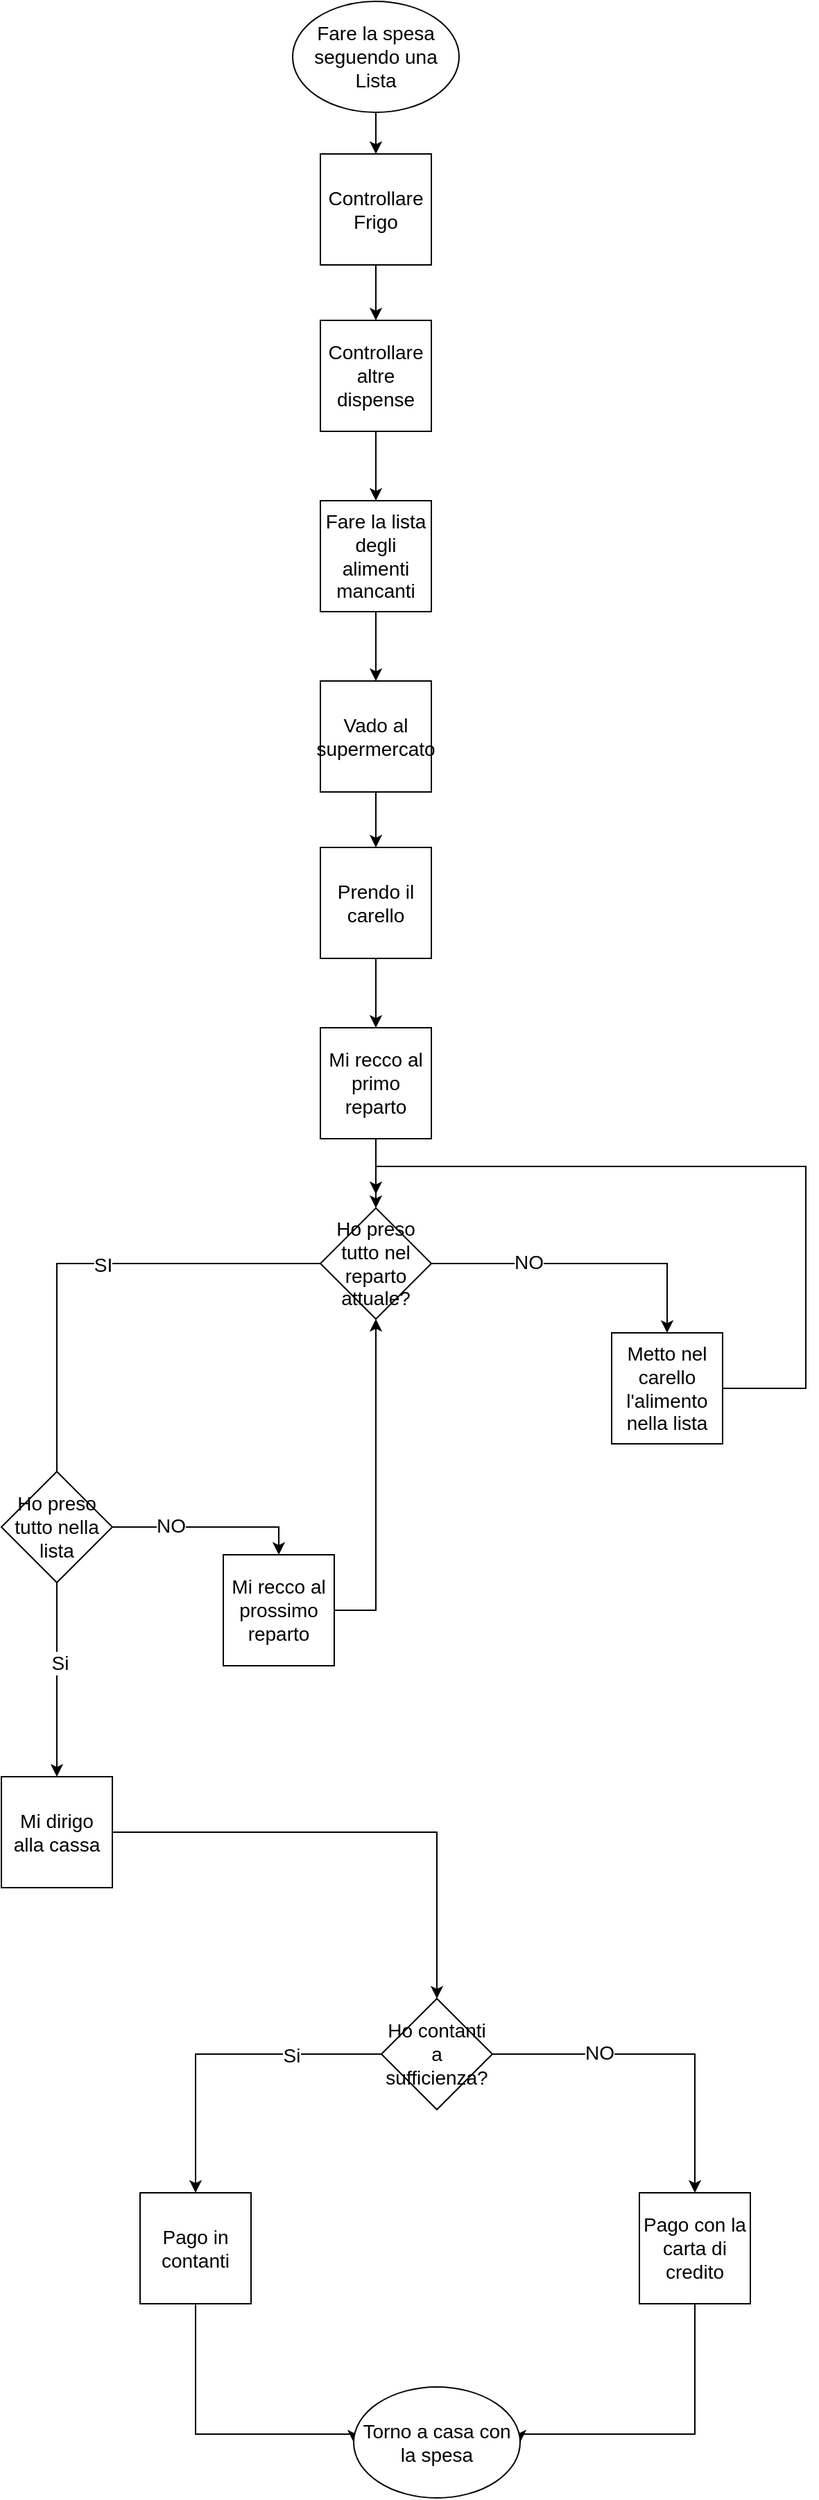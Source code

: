 <mxfile version="15.8.8" type="device"><diagram id="PnqkbB1UN9KIg1NE2jzI" name="Page-1"><mxGraphModel dx="1614" dy="880" grid="1" gridSize="10" guides="1" tooltips="1" connect="1" arrows="1" fold="1" page="1" pageScale="1" pageWidth="827" pageHeight="1169" math="0" shadow="0"><root><mxCell id="0"/><mxCell id="1" parent="0"/><mxCell id="1REvQm_Kcc4Ze5WrXS7j-5" value="" style="edgeStyle=orthogonalEdgeStyle;rounded=0;orthogonalLoop=1;jettySize=auto;html=1;fontSize=14;" edge="1" parent="1" source="1REvQm_Kcc4Ze5WrXS7j-3" target="1REvQm_Kcc4Ze5WrXS7j-4"><mxGeometry relative="1" as="geometry"/></mxCell><mxCell id="1REvQm_Kcc4Ze5WrXS7j-3" value="&lt;font style=&quot;font-size: 14px&quot;&gt;Fare la spesa seguendo una Lista&lt;br&gt;&lt;/font&gt;" style="ellipse;whiteSpace=wrap;html=1;fontSize=8;" vertex="1" parent="1"><mxGeometry x="330" width="120" height="80" as="geometry"/></mxCell><mxCell id="1REvQm_Kcc4Ze5WrXS7j-7" value="" style="edgeStyle=orthogonalEdgeStyle;rounded=0;orthogonalLoop=1;jettySize=auto;html=1;fontSize=14;" edge="1" parent="1" source="1REvQm_Kcc4Ze5WrXS7j-4" target="1REvQm_Kcc4Ze5WrXS7j-6"><mxGeometry relative="1" as="geometry"/></mxCell><mxCell id="1REvQm_Kcc4Ze5WrXS7j-4" value="Controllare Frigo" style="whiteSpace=wrap;html=1;aspect=fixed;fontSize=14;" vertex="1" parent="1"><mxGeometry x="350" y="110" width="80" height="80" as="geometry"/></mxCell><mxCell id="1REvQm_Kcc4Ze5WrXS7j-53" value="" style="edgeStyle=orthogonalEdgeStyle;rounded=0;orthogonalLoop=1;jettySize=auto;html=1;fontSize=14;" edge="1" parent="1" source="1REvQm_Kcc4Ze5WrXS7j-6"><mxGeometry relative="1" as="geometry"><mxPoint x="390" y="360" as="targetPoint"/></mxGeometry></mxCell><mxCell id="1REvQm_Kcc4Ze5WrXS7j-6" value="Controllare altre dispense" style="whiteSpace=wrap;html=1;aspect=fixed;fontSize=14;" vertex="1" parent="1"><mxGeometry x="350" y="230" width="80" height="80" as="geometry"/></mxCell><mxCell id="1REvQm_Kcc4Ze5WrXS7j-15" value="" style="edgeStyle=orthogonalEdgeStyle;rounded=0;orthogonalLoop=1;jettySize=auto;html=1;fontSize=14;" edge="1" parent="1"><mxGeometry relative="1" as="geometry"><mxPoint x="390" y="780" as="sourcePoint"/><mxPoint x="390" y="780" as="targetPoint"/></mxGeometry></mxCell><mxCell id="1REvQm_Kcc4Ze5WrXS7j-73" value="" style="edgeStyle=orthogonalEdgeStyle;rounded=0;orthogonalLoop=1;jettySize=auto;html=1;fontSize=14;" edge="1" parent="1" source="1REvQm_Kcc4Ze5WrXS7j-65"><mxGeometry relative="1" as="geometry"><mxPoint x="390" y="610" as="targetPoint"/></mxGeometry></mxCell><mxCell id="1REvQm_Kcc4Ze5WrXS7j-65" value="Vado al supermercato" style="whiteSpace=wrap;html=1;aspect=fixed;fontSize=14;" vertex="1" parent="1"><mxGeometry x="350" y="490" width="80" height="80" as="geometry"/></mxCell><mxCell id="1REvQm_Kcc4Ze5WrXS7j-70" value="" style="edgeStyle=orthogonalEdgeStyle;rounded=0;orthogonalLoop=1;jettySize=auto;html=1;fontSize=14;" edge="1" parent="1" source="1REvQm_Kcc4Ze5WrXS7j-69"><mxGeometry relative="1" as="geometry"><mxPoint x="390" y="490" as="targetPoint"/></mxGeometry></mxCell><mxCell id="1REvQm_Kcc4Ze5WrXS7j-69" value="Fare la lista degli alimenti mancanti" style="whiteSpace=wrap;html=1;aspect=fixed;fontSize=14;" vertex="1" parent="1"><mxGeometry x="350" y="360" width="80" height="80" as="geometry"/></mxCell><mxCell id="1REvQm_Kcc4Ze5WrXS7j-76" value="" style="edgeStyle=orthogonalEdgeStyle;rounded=0;orthogonalLoop=1;jettySize=auto;html=1;fontSize=14;" edge="1" parent="1" source="1REvQm_Kcc4Ze5WrXS7j-74" target="1REvQm_Kcc4Ze5WrXS7j-75"><mxGeometry relative="1" as="geometry"/></mxCell><mxCell id="1REvQm_Kcc4Ze5WrXS7j-74" value="Prendo il carello" style="whiteSpace=wrap;html=1;aspect=fixed;fontSize=14;" vertex="1" parent="1"><mxGeometry x="350" y="610" width="80" height="80" as="geometry"/></mxCell><mxCell id="1REvQm_Kcc4Ze5WrXS7j-78" value="" style="edgeStyle=orthogonalEdgeStyle;rounded=0;orthogonalLoop=1;jettySize=auto;html=1;fontSize=14;" edge="1" parent="1" source="1REvQm_Kcc4Ze5WrXS7j-75" target="1REvQm_Kcc4Ze5WrXS7j-77"><mxGeometry relative="1" as="geometry"/></mxCell><mxCell id="1REvQm_Kcc4Ze5WrXS7j-75" value="&lt;div&gt;Mi recco al&lt;/div&gt;&lt;div&gt;primo reparto&lt;/div&gt;" style="whiteSpace=wrap;html=1;aspect=fixed;fontSize=14;" vertex="1" parent="1"><mxGeometry x="350" y="740" width="80" height="80" as="geometry"/></mxCell><mxCell id="1REvQm_Kcc4Ze5WrXS7j-80" style="edgeStyle=orthogonalEdgeStyle;rounded=0;orthogonalLoop=1;jettySize=auto;html=1;fontSize=14;" edge="1" parent="1" source="1REvQm_Kcc4Ze5WrXS7j-77"><mxGeometry relative="1" as="geometry"><mxPoint x="160" y="1080" as="targetPoint"/><Array as="points"><mxPoint x="160" y="910"/></Array></mxGeometry></mxCell><mxCell id="1REvQm_Kcc4Ze5WrXS7j-84" value="SI" style="edgeLabel;html=1;align=center;verticalAlign=middle;resizable=0;points=[];fontSize=14;" vertex="1" connectable="0" parent="1REvQm_Kcc4Ze5WrXS7j-80"><mxGeometry x="-0.125" y="1" relative="1" as="geometry"><mxPoint as="offset"/></mxGeometry></mxCell><mxCell id="1REvQm_Kcc4Ze5WrXS7j-83" style="edgeStyle=orthogonalEdgeStyle;rounded=0;orthogonalLoop=1;jettySize=auto;html=1;entryX=0.5;entryY=0;entryDx=0;entryDy=0;fontSize=14;" edge="1" parent="1" source="1REvQm_Kcc4Ze5WrXS7j-77" target="1REvQm_Kcc4Ze5WrXS7j-81"><mxGeometry relative="1" as="geometry"/></mxCell><mxCell id="1REvQm_Kcc4Ze5WrXS7j-85" value="NO" style="edgeLabel;html=1;align=center;verticalAlign=middle;resizable=0;points=[];fontSize=14;" vertex="1" connectable="0" parent="1REvQm_Kcc4Ze5WrXS7j-83"><mxGeometry x="-0.364" y="1" relative="1" as="geometry"><mxPoint as="offset"/></mxGeometry></mxCell><mxCell id="1REvQm_Kcc4Ze5WrXS7j-77" value="Ho preso tutto nel reparto attuale?" style="rhombus;whiteSpace=wrap;html=1;fontSize=14;" vertex="1" parent="1"><mxGeometry x="350" y="870" width="80" height="80" as="geometry"/></mxCell><mxCell id="1REvQm_Kcc4Ze5WrXS7j-86" style="edgeStyle=orthogonalEdgeStyle;rounded=0;orthogonalLoop=1;jettySize=auto;html=1;fontSize=14;" edge="1" parent="1" source="1REvQm_Kcc4Ze5WrXS7j-81"><mxGeometry relative="1" as="geometry"><mxPoint x="390" y="860" as="targetPoint"/><Array as="points"><mxPoint x="700" y="1000"/><mxPoint x="700" y="840"/><mxPoint x="390" y="840"/></Array></mxGeometry></mxCell><mxCell id="1REvQm_Kcc4Ze5WrXS7j-81" value="Metto nel carello l'alimento nella lista" style="whiteSpace=wrap;html=1;aspect=fixed;fontSize=14;" vertex="1" parent="1"><mxGeometry x="560" y="960" width="80" height="80" as="geometry"/></mxCell><mxCell id="1REvQm_Kcc4Ze5WrXS7j-93" style="edgeStyle=orthogonalEdgeStyle;rounded=0;orthogonalLoop=1;jettySize=auto;html=1;entryX=0.5;entryY=0;entryDx=0;entryDy=0;fontSize=14;" edge="1" parent="1" source="1REvQm_Kcc4Ze5WrXS7j-89" target="1REvQm_Kcc4Ze5WrXS7j-92"><mxGeometry relative="1" as="geometry"/></mxCell><mxCell id="1REvQm_Kcc4Ze5WrXS7j-94" value="NO" style="edgeLabel;html=1;align=center;verticalAlign=middle;resizable=0;points=[];fontSize=14;" vertex="1" connectable="0" parent="1REvQm_Kcc4Ze5WrXS7j-93"><mxGeometry x="-0.4" y="1" relative="1" as="geometry"><mxPoint as="offset"/></mxGeometry></mxCell><mxCell id="1REvQm_Kcc4Ze5WrXS7j-96" style="edgeStyle=orthogonalEdgeStyle;rounded=0;orthogonalLoop=1;jettySize=auto;html=1;fontSize=14;" edge="1" parent="1" source="1REvQm_Kcc4Ze5WrXS7j-89"><mxGeometry relative="1" as="geometry"><mxPoint x="160" y="1280" as="targetPoint"/></mxGeometry></mxCell><mxCell id="1REvQm_Kcc4Ze5WrXS7j-115" value="Si" style="edgeLabel;html=1;align=center;verticalAlign=middle;resizable=0;points=[];fontSize=14;" vertex="1" connectable="0" parent="1REvQm_Kcc4Ze5WrXS7j-96"><mxGeometry x="-0.171" y="2" relative="1" as="geometry"><mxPoint as="offset"/></mxGeometry></mxCell><mxCell id="1REvQm_Kcc4Ze5WrXS7j-89" value="Ho preso tutto nella lista" style="rhombus;whiteSpace=wrap;html=1;fontSize=14;" vertex="1" parent="1"><mxGeometry x="120" y="1060" width="80" height="80" as="geometry"/></mxCell><mxCell id="1REvQm_Kcc4Ze5WrXS7j-95" style="edgeStyle=orthogonalEdgeStyle;rounded=0;orthogonalLoop=1;jettySize=auto;html=1;entryX=0.5;entryY=1;entryDx=0;entryDy=0;fontSize=14;" edge="1" parent="1" source="1REvQm_Kcc4Ze5WrXS7j-92" target="1REvQm_Kcc4Ze5WrXS7j-77"><mxGeometry relative="1" as="geometry"><Array as="points"><mxPoint x="390" y="1160"/></Array></mxGeometry></mxCell><mxCell id="1REvQm_Kcc4Ze5WrXS7j-92" value="Mi recco al prossimo reparto" style="whiteSpace=wrap;html=1;aspect=fixed;fontSize=14;" vertex="1" parent="1"><mxGeometry x="280" y="1120" width="80" height="80" as="geometry"/></mxCell><mxCell id="1REvQm_Kcc4Ze5WrXS7j-112" style="edgeStyle=orthogonalEdgeStyle;rounded=0;orthogonalLoop=1;jettySize=auto;html=1;entryX=0.5;entryY=0;entryDx=0;entryDy=0;fontSize=14;" edge="1" parent="1" source="1REvQm_Kcc4Ze5WrXS7j-97" target="1REvQm_Kcc4Ze5WrXS7j-101"><mxGeometry relative="1" as="geometry"/></mxCell><mxCell id="1REvQm_Kcc4Ze5WrXS7j-97" value="Mi dirigo alla cassa" style="whiteSpace=wrap;html=1;aspect=fixed;fontSize=14;" vertex="1" parent="1"><mxGeometry x="120" y="1280" width="80" height="80" as="geometry"/></mxCell><mxCell id="1REvQm_Kcc4Ze5WrXS7j-102" style="edgeStyle=orthogonalEdgeStyle;rounded=0;orthogonalLoop=1;jettySize=auto;html=1;fontSize=14;entryX=0.5;entryY=0;entryDx=0;entryDy=0;" edge="1" parent="1" source="1REvQm_Kcc4Ze5WrXS7j-101" target="1REvQm_Kcc4Ze5WrXS7j-103"><mxGeometry relative="1" as="geometry"><mxPoint x="-50" y="1550" as="targetPoint"/></mxGeometry></mxCell><mxCell id="1REvQm_Kcc4Ze5WrXS7j-104" value="Si" style="edgeLabel;html=1;align=center;verticalAlign=middle;resizable=0;points=[];fontSize=14;" vertex="1" connectable="0" parent="1REvQm_Kcc4Ze5WrXS7j-102"><mxGeometry x="-0.444" y="1" relative="1" as="geometry"><mxPoint as="offset"/></mxGeometry></mxCell><mxCell id="1REvQm_Kcc4Ze5WrXS7j-105" style="edgeStyle=orthogonalEdgeStyle;rounded=0;orthogonalLoop=1;jettySize=auto;html=1;fontSize=14;entryX=0.5;entryY=0;entryDx=0;entryDy=0;" edge="1" parent="1" source="1REvQm_Kcc4Ze5WrXS7j-101" target="1REvQm_Kcc4Ze5WrXS7j-106"><mxGeometry relative="1" as="geometry"><mxPoint x="320" y="1550" as="targetPoint"/></mxGeometry></mxCell><mxCell id="1REvQm_Kcc4Ze5WrXS7j-107" value="NO" style="edgeLabel;html=1;align=center;verticalAlign=middle;resizable=0;points=[];fontSize=14;" vertex="1" connectable="0" parent="1REvQm_Kcc4Ze5WrXS7j-105"><mxGeometry x="-0.38" y="1" relative="1" as="geometry"><mxPoint as="offset"/></mxGeometry></mxCell><mxCell id="1REvQm_Kcc4Ze5WrXS7j-101" value="&lt;div&gt;Ho contanti a sufficienza?&lt;br&gt;&lt;/div&gt;" style="rhombus;whiteSpace=wrap;html=1;fontSize=14;" vertex="1" parent="1"><mxGeometry x="394" y="1440" width="80" height="80" as="geometry"/></mxCell><mxCell id="1REvQm_Kcc4Ze5WrXS7j-113" style="edgeStyle=orthogonalEdgeStyle;rounded=0;orthogonalLoop=1;jettySize=auto;html=1;entryX=0;entryY=0.5;entryDx=0;entryDy=0;fontSize=14;" edge="1" parent="1" source="1REvQm_Kcc4Ze5WrXS7j-103" target="1REvQm_Kcc4Ze5WrXS7j-108"><mxGeometry relative="1" as="geometry"><Array as="points"><mxPoint x="260" y="1754"/></Array></mxGeometry></mxCell><mxCell id="1REvQm_Kcc4Ze5WrXS7j-103" value="Pago in contanti" style="whiteSpace=wrap;html=1;aspect=fixed;fontSize=14;" vertex="1" parent="1"><mxGeometry x="220" y="1580" width="80" height="80" as="geometry"/></mxCell><mxCell id="1REvQm_Kcc4Ze5WrXS7j-114" style="edgeStyle=orthogonalEdgeStyle;rounded=0;orthogonalLoop=1;jettySize=auto;html=1;entryX=1;entryY=0.5;entryDx=0;entryDy=0;fontSize=14;" edge="1" parent="1" source="1REvQm_Kcc4Ze5WrXS7j-106" target="1REvQm_Kcc4Ze5WrXS7j-108"><mxGeometry relative="1" as="geometry"><Array as="points"><mxPoint x="620" y="1754"/></Array></mxGeometry></mxCell><mxCell id="1REvQm_Kcc4Ze5WrXS7j-106" value="Pago con la carta di credito" style="whiteSpace=wrap;html=1;aspect=fixed;fontSize=14;" vertex="1" parent="1"><mxGeometry x="580" y="1580" width="80" height="80" as="geometry"/></mxCell><mxCell id="1REvQm_Kcc4Ze5WrXS7j-108" value="Torno a casa con la spesa" style="ellipse;whiteSpace=wrap;html=1;fontSize=14;" vertex="1" parent="1"><mxGeometry x="374" y="1720" width="120" height="80" as="geometry"/></mxCell></root></mxGraphModel></diagram></mxfile>